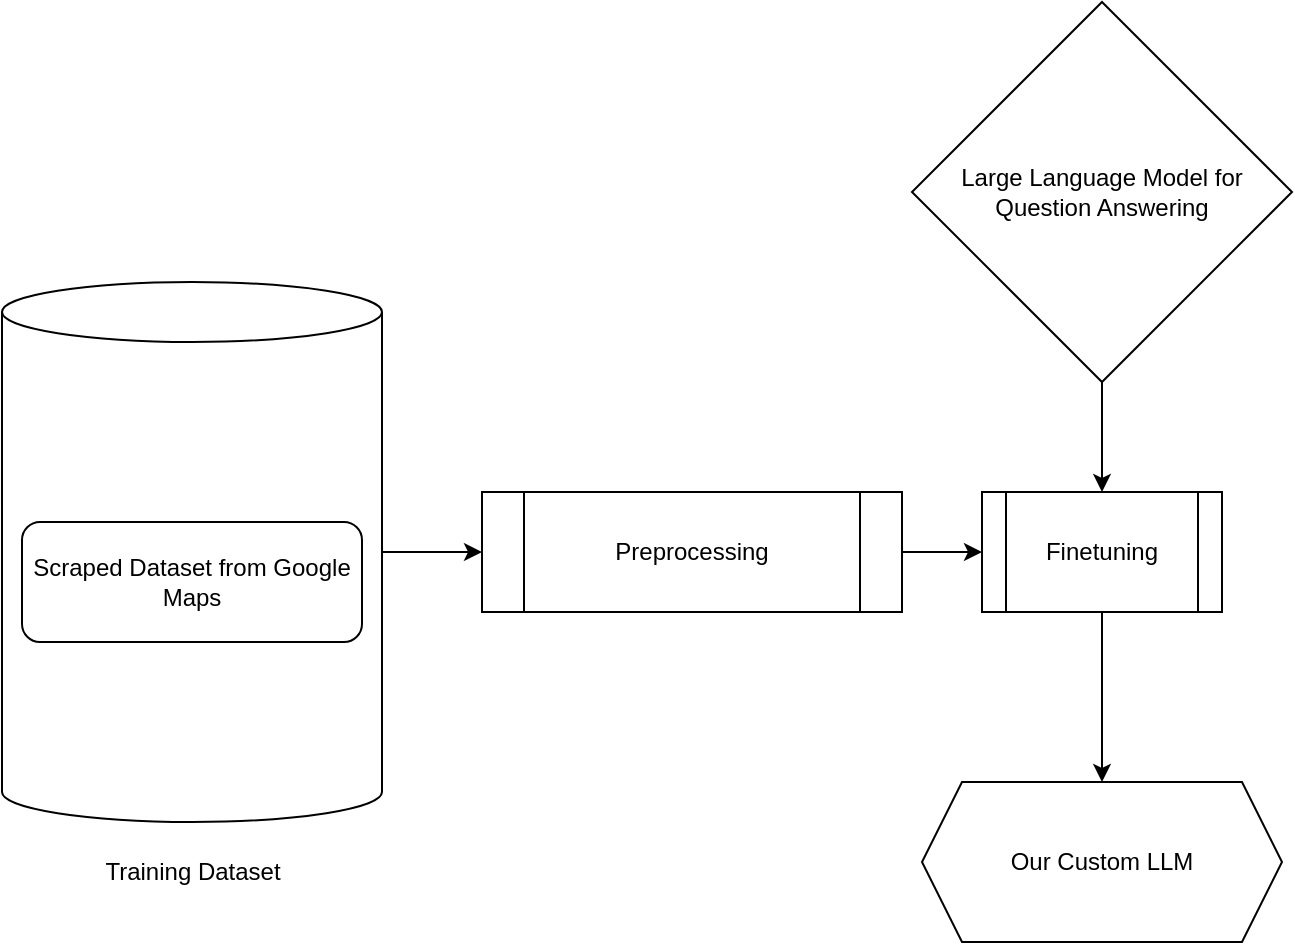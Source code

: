 <mxfile version="24.6.4" type="github">
  <diagram name="Page-1" id="iKAXJZAf1PLXWyzWDuRM">
    <mxGraphModel dx="1167" dy="619" grid="1" gridSize="10" guides="1" tooltips="1" connect="1" arrows="1" fold="1" page="1" pageScale="1" pageWidth="850" pageHeight="1100" math="0" shadow="0">
      <root>
        <mxCell id="0" />
        <mxCell id="1" parent="0" />
        <mxCell id="0VwKaWO4Tse9whwEBI7w-8" value="" style="edgeStyle=orthogonalEdgeStyle;rounded=0;orthogonalLoop=1;jettySize=auto;html=1;" edge="1" parent="1" source="0VwKaWO4Tse9whwEBI7w-4" target="0VwKaWO4Tse9whwEBI7w-6">
          <mxGeometry relative="1" as="geometry" />
        </mxCell>
        <mxCell id="0VwKaWO4Tse9whwEBI7w-4" value="" style="shape=cylinder3;whiteSpace=wrap;html=1;boundedLbl=1;backgroundOutline=1;size=15;" vertex="1" parent="1">
          <mxGeometry x="70" y="200" width="190" height="270" as="geometry" />
        </mxCell>
        <mxCell id="0VwKaWO4Tse9whwEBI7w-3" value="Scraped Dataset from Google Maps" style="rounded=1;whiteSpace=wrap;html=1;" vertex="1" parent="1">
          <mxGeometry x="80" y="320" width="170" height="60" as="geometry" />
        </mxCell>
        <mxCell id="0VwKaWO4Tse9whwEBI7w-5" value="Training Dataset" style="text;html=1;align=center;verticalAlign=middle;resizable=0;points=[];autosize=1;strokeColor=none;fillColor=none;" vertex="1" parent="1">
          <mxGeometry x="110" y="480" width="110" height="30" as="geometry" />
        </mxCell>
        <mxCell id="0VwKaWO4Tse9whwEBI7w-15" value="" style="edgeStyle=orthogonalEdgeStyle;rounded=0;orthogonalLoop=1;jettySize=auto;html=1;" edge="1" parent="1" source="0VwKaWO4Tse9whwEBI7w-6" target="0VwKaWO4Tse9whwEBI7w-13">
          <mxGeometry relative="1" as="geometry" />
        </mxCell>
        <mxCell id="0VwKaWO4Tse9whwEBI7w-6" value="Preprocessing" style="shape=process;whiteSpace=wrap;html=1;backgroundOutline=1;" vertex="1" parent="1">
          <mxGeometry x="310" y="305" width="210" height="60" as="geometry" />
        </mxCell>
        <mxCell id="0VwKaWO4Tse9whwEBI7w-11" style="edgeStyle=orthogonalEdgeStyle;rounded=0;orthogonalLoop=1;jettySize=auto;html=1;" edge="1" parent="1" source="0VwKaWO4Tse9whwEBI7w-13" target="0VwKaWO4Tse9whwEBI7w-10">
          <mxGeometry relative="1" as="geometry" />
        </mxCell>
        <mxCell id="0VwKaWO4Tse9whwEBI7w-9" value="Large Language Model for Question Answering" style="rhombus;whiteSpace=wrap;html=1;" vertex="1" parent="1">
          <mxGeometry x="525" y="60" width="190" height="190" as="geometry" />
        </mxCell>
        <mxCell id="0VwKaWO4Tse9whwEBI7w-10" value="Our Custom LLM" style="shape=hexagon;perimeter=hexagonPerimeter2;whiteSpace=wrap;html=1;fixedSize=1;" vertex="1" parent="1">
          <mxGeometry x="530" y="450" width="180" height="80" as="geometry" />
        </mxCell>
        <mxCell id="0VwKaWO4Tse9whwEBI7w-14" value="" style="edgeStyle=orthogonalEdgeStyle;rounded=0;orthogonalLoop=1;jettySize=auto;html=1;" edge="1" parent="1" source="0VwKaWO4Tse9whwEBI7w-9" target="0VwKaWO4Tse9whwEBI7w-13">
          <mxGeometry relative="1" as="geometry">
            <mxPoint x="625" y="250" as="sourcePoint" />
            <mxPoint x="625" y="480" as="targetPoint" />
          </mxGeometry>
        </mxCell>
        <mxCell id="0VwKaWO4Tse9whwEBI7w-13" value="Finetuning" style="shape=process;whiteSpace=wrap;html=1;backgroundOutline=1;" vertex="1" parent="1">
          <mxGeometry x="560" y="305" width="120" height="60" as="geometry" />
        </mxCell>
      </root>
    </mxGraphModel>
  </diagram>
</mxfile>

